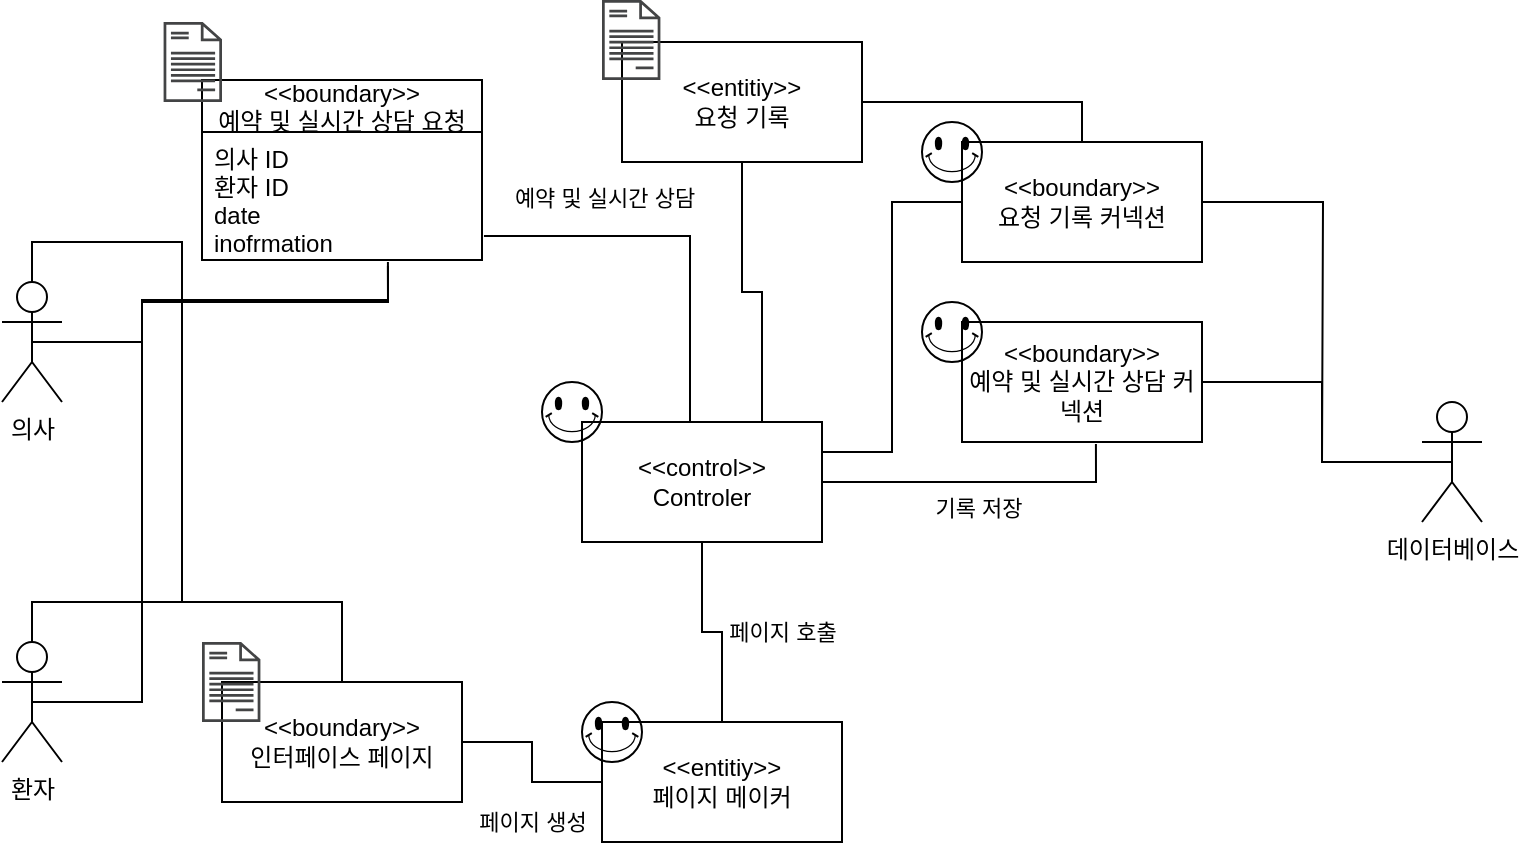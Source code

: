 <mxfile version="14.6.6" type="device"><diagram id="PdZ6PFaF7NyNHqbWX5Ol" name="Page-1"><mxGraphModel dx="737" dy="561" grid="1" gridSize="10" guides="1" tooltips="1" connect="1" arrows="1" fold="1" page="1" pageScale="1" pageWidth="827" pageHeight="1169" math="0" shadow="0"><root><mxCell id="9pMTR74SpL6OVeBuB5Mh-0"/><mxCell id="9pMTR74SpL6OVeBuB5Mh-1" parent="9pMTR74SpL6OVeBuB5Mh-0"/><mxCell id="KbxBmvNdZkeF2UC_31bk-15" style="edgeStyle=orthogonalEdgeStyle;rounded=0;orthogonalLoop=1;jettySize=auto;html=1;exitX=1;exitY=0.5;exitDx=0;exitDy=0;shadow=0;endArrow=none;endFill=0;entryX=0.5;entryY=0.5;entryDx=0;entryDy=0;entryPerimeter=0;" parent="9pMTR74SpL6OVeBuB5Mh-1" source="KbxBmvNdZkeF2UC_31bk-6" target="KbxBmvNdZkeF2UC_31bk-7" edge="1"><mxGeometry relative="1" as="geometry"><Array as="points"><mxPoint x="680" y="260"/><mxPoint x="680" y="300"/></Array></mxGeometry></mxCell><mxCell id="KbxBmvNdZkeF2UC_31bk-20" value="기록 저장" style="edgeStyle=orthogonalEdgeStyle;rounded=0;orthogonalLoop=1;jettySize=auto;html=1;exitX=1;exitY=0.5;exitDx=0;exitDy=0;entryX=0.558;entryY=1.017;entryDx=0;entryDy=0;entryPerimeter=0;shadow=0;endArrow=none;endFill=0;verticalAlign=top;" parent="9pMTR74SpL6OVeBuB5Mh-1" source="KbxBmvNdZkeF2UC_31bk-0" target="KbxBmvNdZkeF2UC_31bk-6" edge="1"><mxGeometry relative="1" as="geometry"/></mxCell><mxCell id="KbxBmvNdZkeF2UC_31bk-21" style="edgeStyle=orthogonalEdgeStyle;rounded=0;orthogonalLoop=1;jettySize=auto;html=1;exitX=1;exitY=0.25;exitDx=0;exitDy=0;entryX=0;entryY=0.5;entryDx=0;entryDy=0;shadow=0;endArrow=none;endFill=0;" parent="9pMTR74SpL6OVeBuB5Mh-1" source="KbxBmvNdZkeF2UC_31bk-0" target="KbxBmvNdZkeF2UC_31bk-2" edge="1"><mxGeometry relative="1" as="geometry"/></mxCell><mxCell id="KbxBmvNdZkeF2UC_31bk-22" style="edgeStyle=orthogonalEdgeStyle;rounded=0;orthogonalLoop=1;jettySize=auto;html=1;exitX=0.75;exitY=0;exitDx=0;exitDy=0;shadow=0;endArrow=none;endFill=0;" parent="9pMTR74SpL6OVeBuB5Mh-1" source="KbxBmvNdZkeF2UC_31bk-0" target="KbxBmvNdZkeF2UC_31bk-10" edge="1"><mxGeometry relative="1" as="geometry"/></mxCell><mxCell id="KbxBmvNdZkeF2UC_31bk-0" value="&amp;lt;&amp;lt;control&amp;gt;&amp;gt;&lt;br&gt;Controler" style="rounded=0;whiteSpace=wrap;html=1;" parent="9pMTR74SpL6OVeBuB5Mh-1" vertex="1"><mxGeometry x="310" y="280" width="120" height="60" as="geometry"/></mxCell><mxCell id="KbxBmvNdZkeF2UC_31bk-2" value="&amp;lt;&amp;lt;boundary&amp;gt;&amp;gt;&lt;br&gt;요청 기록 커넥션" style="rounded=0;whiteSpace=wrap;html=1;" parent="9pMTR74SpL6OVeBuB5Mh-1" vertex="1"><mxGeometry x="500" y="140" width="120" height="60" as="geometry"/></mxCell><mxCell id="KbxBmvNdZkeF2UC_31bk-28" style="edgeStyle=orthogonalEdgeStyle;rounded=0;orthogonalLoop=1;jettySize=auto;html=1;exitX=0.5;exitY=0;exitDx=0;exitDy=0;exitPerimeter=0;shadow=0;endArrow=none;endFill=0;" parent="9pMTR74SpL6OVeBuB5Mh-1" source="KbxBmvNdZkeF2UC_31bk-3" edge="1"><mxGeometry relative="1" as="geometry"><mxPoint x="190" y="410" as="targetPoint"/><Array as="points"><mxPoint x="35" y="190"/><mxPoint x="110" y="190"/><mxPoint x="110" y="370"/><mxPoint x="190" y="370"/></Array></mxGeometry></mxCell><mxCell id="KbxBmvNdZkeF2UC_31bk-45" style="edgeStyle=orthogonalEdgeStyle;rounded=0;orthogonalLoop=1;jettySize=auto;html=1;exitX=0.5;exitY=0.5;exitDx=0;exitDy=0;exitPerimeter=0;entryX=0.664;entryY=1.016;entryDx=0;entryDy=0;entryPerimeter=0;shadow=0;endArrow=none;endFill=0;" parent="9pMTR74SpL6OVeBuB5Mh-1" source="KbxBmvNdZkeF2UC_31bk-3" target="KbxBmvNdZkeF2UC_31bk-39" edge="1"><mxGeometry relative="1" as="geometry"><Array as="points"><mxPoint x="90" y="240"/><mxPoint x="90" y="219"/><mxPoint x="213" y="219"/></Array></mxGeometry></mxCell><mxCell id="KbxBmvNdZkeF2UC_31bk-3" value="의사" style="shape=umlActor;verticalLabelPosition=bottom;verticalAlign=top;html=1;outlineConnect=0;" parent="9pMTR74SpL6OVeBuB5Mh-1" vertex="1"><mxGeometry x="20" y="210" width="30" height="60" as="geometry"/></mxCell><mxCell id="KbxBmvNdZkeF2UC_31bk-46" style="edgeStyle=orthogonalEdgeStyle;rounded=0;orthogonalLoop=1;jettySize=auto;html=1;exitX=0.5;exitY=0.5;exitDx=0;exitDy=0;exitPerimeter=0;entryX=0.664;entryY=1.047;entryDx=0;entryDy=0;entryPerimeter=0;shadow=0;endArrow=none;endFill=0;" parent="9pMTR74SpL6OVeBuB5Mh-1" source="KbxBmvNdZkeF2UC_31bk-4" target="KbxBmvNdZkeF2UC_31bk-39" edge="1"><mxGeometry relative="1" as="geometry"><Array as="points"><mxPoint x="90" y="420"/><mxPoint x="90" y="220"/><mxPoint x="213" y="220"/></Array></mxGeometry></mxCell><mxCell id="KbxBmvNdZkeF2UC_31bk-4" value="환자" style="shape=umlActor;verticalLabelPosition=bottom;verticalAlign=top;html=1;outlineConnect=0;" parent="9pMTR74SpL6OVeBuB5Mh-1" vertex="1"><mxGeometry x="20" y="390" width="30" height="60" as="geometry"/></mxCell><mxCell id="KbxBmvNdZkeF2UC_31bk-18" value="페이지 호출" style="edgeStyle=orthogonalEdgeStyle;rounded=0;orthogonalLoop=1;jettySize=auto;html=1;exitX=0.5;exitY=0;exitDx=0;exitDy=0;entryX=0.5;entryY=1;entryDx=0;entryDy=0;shadow=0;endArrow=none;endFill=0;verticalAlign=middle;" parent="9pMTR74SpL6OVeBuB5Mh-1" source="KbxBmvNdZkeF2UC_31bk-5" target="KbxBmvNdZkeF2UC_31bk-0" edge="1"><mxGeometry x="-0.1" y="-30" relative="1" as="geometry"><mxPoint x="30" y="30" as="offset"/></mxGeometry></mxCell><mxCell id="KbxBmvNdZkeF2UC_31bk-5" value="&amp;lt;&amp;lt;entitiy&amp;gt;&amp;gt;&lt;br&gt;페이지 메이커" style="rounded=0;whiteSpace=wrap;html=1;" parent="9pMTR74SpL6OVeBuB5Mh-1" vertex="1"><mxGeometry x="320" y="430" width="120" height="60" as="geometry"/></mxCell><mxCell id="KbxBmvNdZkeF2UC_31bk-6" value="&amp;lt;&amp;lt;boundary&amp;gt;&amp;gt;&lt;br&gt;예약 및 실시간 상담 커넥션" style="rounded=0;whiteSpace=wrap;html=1;" parent="9pMTR74SpL6OVeBuB5Mh-1" vertex="1"><mxGeometry x="500" y="230" width="120" height="60" as="geometry"/></mxCell><mxCell id="KbxBmvNdZkeF2UC_31bk-7" value="데이터베이스" style="shape=umlActor;verticalLabelPosition=bottom;verticalAlign=top;html=1;outlineConnect=0;" parent="9pMTR74SpL6OVeBuB5Mh-1" vertex="1"><mxGeometry x="730" y="270" width="30" height="60" as="geometry"/></mxCell><mxCell id="KbxBmvNdZkeF2UC_31bk-17" value="페이지 생성" style="edgeStyle=orthogonalEdgeStyle;rounded=0;orthogonalLoop=1;jettySize=auto;html=1;exitX=1;exitY=0.5;exitDx=0;exitDy=0;shadow=0;endArrow=none;endFill=0;" parent="9pMTR74SpL6OVeBuB5Mh-1" source="KbxBmvNdZkeF2UC_31bk-8" target="KbxBmvNdZkeF2UC_31bk-5" edge="1"><mxGeometry x="0.222" y="-20" relative="1" as="geometry"><mxPoint as="offset"/></mxGeometry></mxCell><mxCell id="KbxBmvNdZkeF2UC_31bk-27" style="edgeStyle=orthogonalEdgeStyle;rounded=0;orthogonalLoop=1;jettySize=auto;html=1;exitX=0.5;exitY=0;exitDx=0;exitDy=0;entryX=0.5;entryY=0;entryDx=0;entryDy=0;entryPerimeter=0;shadow=0;endArrow=none;endFill=0;" parent="9pMTR74SpL6OVeBuB5Mh-1" source="KbxBmvNdZkeF2UC_31bk-8" target="KbxBmvNdZkeF2UC_31bk-4" edge="1"><mxGeometry relative="1" as="geometry"/></mxCell><mxCell id="KbxBmvNdZkeF2UC_31bk-8" value="&amp;lt;&amp;lt;boundary&amp;gt;&amp;gt;&lt;br&gt;인터페이스 페이지" style="rounded=0;whiteSpace=wrap;html=1;" parent="9pMTR74SpL6OVeBuB5Mh-1" vertex="1"><mxGeometry x="130" y="410" width="120" height="60" as="geometry"/></mxCell><mxCell id="KbxBmvNdZkeF2UC_31bk-30" value="예약 및 실시간 상담" style="edgeStyle=orthogonalEdgeStyle;rounded=0;orthogonalLoop=1;jettySize=auto;html=1;exitX=1.007;exitY=0.813;exitDx=0;exitDy=0;entryX=0.45;entryY=0;entryDx=0;entryDy=0;entryPerimeter=0;shadow=0;endArrow=none;endFill=0;verticalAlign=bottom;exitPerimeter=0;" parent="9pMTR74SpL6OVeBuB5Mh-1" source="KbxBmvNdZkeF2UC_31bk-39" target="KbxBmvNdZkeF2UC_31bk-0" edge="1"><mxGeometry x="-0.381" y="10" relative="1" as="geometry"><mxPoint x="258.04" y="184.984" as="sourcePoint"/><mxPoint as="offset"/></mxGeometry></mxCell><mxCell id="KbxBmvNdZkeF2UC_31bk-19" style="edgeStyle=orthogonalEdgeStyle;rounded=0;orthogonalLoop=1;jettySize=auto;html=1;exitX=1;exitY=0.5;exitDx=0;exitDy=0;entryX=0.5;entryY=0;entryDx=0;entryDy=0;shadow=0;endArrow=none;endFill=0;" parent="9pMTR74SpL6OVeBuB5Mh-1" source="KbxBmvNdZkeF2UC_31bk-10" target="KbxBmvNdZkeF2UC_31bk-2" edge="1"><mxGeometry relative="1" as="geometry"/></mxCell><mxCell id="KbxBmvNdZkeF2UC_31bk-10" value="&amp;lt;&amp;lt;entitiy&amp;gt;&amp;gt;&lt;br&gt;요청 기록" style="rounded=0;whiteSpace=wrap;html=1;" parent="9pMTR74SpL6OVeBuB5Mh-1" vertex="1"><mxGeometry x="330" y="90" width="120" height="60" as="geometry"/></mxCell><mxCell id="KbxBmvNdZkeF2UC_31bk-16" style="edgeStyle=orthogonalEdgeStyle;rounded=0;orthogonalLoop=1;jettySize=auto;html=1;exitX=1;exitY=0.5;exitDx=0;exitDy=0;shadow=0;endArrow=none;endFill=0;" parent="9pMTR74SpL6OVeBuB5Mh-1" source="KbxBmvNdZkeF2UC_31bk-2" edge="1"><mxGeometry relative="1" as="geometry"><mxPoint x="680" y="300" as="targetPoint"/></mxGeometry></mxCell><mxCell id="KbxBmvNdZkeF2UC_31bk-32" value="" style="verticalLabelPosition=bottom;verticalAlign=top;html=1;shape=mxgraph.basic.smiley;fillColor=none;" parent="9pMTR74SpL6OVeBuB5Mh-1" vertex="1"><mxGeometry x="290" y="260" width="30" height="30" as="geometry"/></mxCell><mxCell id="KbxBmvNdZkeF2UC_31bk-35" value="" style="verticalLabelPosition=bottom;verticalAlign=top;html=1;shape=mxgraph.basic.smiley;fillColor=none;" parent="9pMTR74SpL6OVeBuB5Mh-1" vertex="1"><mxGeometry x="480" y="130" width="30" height="30" as="geometry"/></mxCell><mxCell id="KbxBmvNdZkeF2UC_31bk-36" value="" style="verticalLabelPosition=bottom;verticalAlign=top;html=1;shape=mxgraph.basic.smiley;fillColor=none;" parent="9pMTR74SpL6OVeBuB5Mh-1" vertex="1"><mxGeometry x="480" y="220" width="30" height="30" as="geometry"/></mxCell><mxCell id="KbxBmvNdZkeF2UC_31bk-37" value="" style="verticalLabelPosition=bottom;verticalAlign=top;html=1;shape=mxgraph.basic.smiley;fillColor=none;" parent="9pMTR74SpL6OVeBuB5Mh-1" vertex="1"><mxGeometry x="310" y="420" width="30" height="30" as="geometry"/></mxCell><mxCell id="KbxBmvNdZkeF2UC_31bk-38" value="&lt;&lt;boundary&gt;&gt;&#10;예약 및 실시간 상담 요청" style="swimlane;fontStyle=0;childLayout=stackLayout;horizontal=1;startSize=26;fillColor=none;horizontalStack=0;resizeParent=1;resizeParentMax=0;resizeLast=0;collapsible=1;marginBottom=0;" parent="9pMTR74SpL6OVeBuB5Mh-1" vertex="1"><mxGeometry x="120" y="109" width="140" height="90" as="geometry"><mxRectangle x="570" y="450" width="50" height="26" as="alternateBounds"/></mxGeometry></mxCell><mxCell id="KbxBmvNdZkeF2UC_31bk-39" value="의사 ID&#10;환자 ID&#10;date&#10;inofrmation&#10;" style="text;strokeColor=none;fillColor=none;align=left;verticalAlign=top;spacingLeft=4;spacingRight=4;overflow=hidden;rotatable=0;points=[[0,0.5],[1,0.5]];portConstraint=eastwest;" parent="KbxBmvNdZkeF2UC_31bk-38" vertex="1"><mxGeometry y="26" width="140" height="64" as="geometry"/></mxCell><mxCell id="CKwA95FXW4M8CYCabhDM-0" value="" style="pointerEvents=1;shadow=0;dashed=0;html=1;strokeColor=none;fillColor=#434445;aspect=fixed;labelPosition=center;verticalLabelPosition=bottom;verticalAlign=top;align=center;outlineConnect=0;shape=mxgraph.vvd.document;" vertex="1" parent="9pMTR74SpL6OVeBuB5Mh-1"><mxGeometry x="120" y="390" width="29.2" height="40" as="geometry"/></mxCell><mxCell id="CKwA95FXW4M8CYCabhDM-1" value="" style="pointerEvents=1;shadow=0;dashed=0;html=1;strokeColor=none;fillColor=#434445;aspect=fixed;labelPosition=center;verticalLabelPosition=bottom;verticalAlign=top;align=center;outlineConnect=0;shape=mxgraph.vvd.document;" vertex="1" parent="9pMTR74SpL6OVeBuB5Mh-1"><mxGeometry x="100.8" y="80" width="29.2" height="40" as="geometry"/></mxCell><mxCell id="CKwA95FXW4M8CYCabhDM-2" value="" style="pointerEvents=1;shadow=0;dashed=0;html=1;strokeColor=none;fillColor=#434445;aspect=fixed;labelPosition=center;verticalLabelPosition=bottom;verticalAlign=top;align=center;outlineConnect=0;shape=mxgraph.vvd.document;" vertex="1" parent="9pMTR74SpL6OVeBuB5Mh-1"><mxGeometry x="320" y="69" width="29.2" height="40" as="geometry"/></mxCell></root></mxGraphModel></diagram></mxfile>
